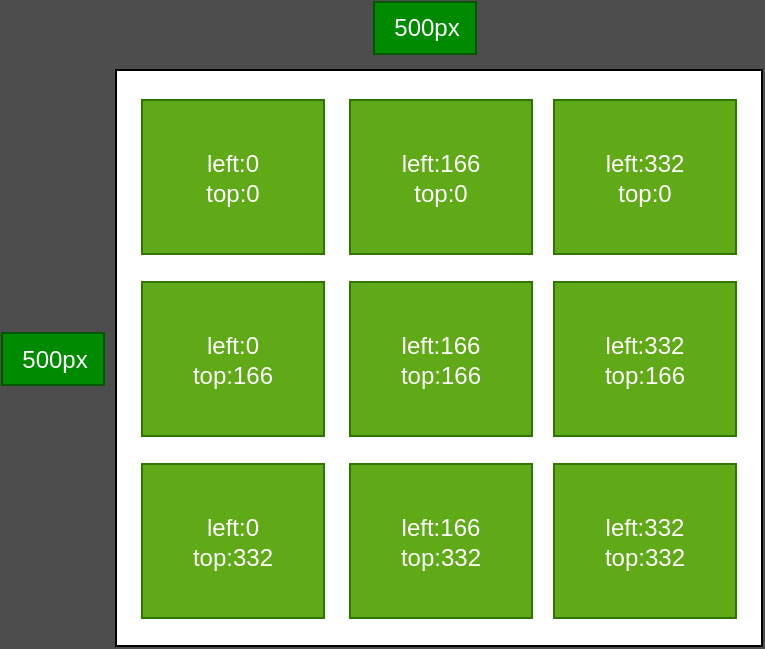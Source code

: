 <mxfile>
    <diagram id="uEGG-mL67KIWTM4sRiss" name="第 1 页">
        <mxGraphModel dx="671" dy="288" grid="0" gridSize="10" guides="1" tooltips="1" connect="1" arrows="1" fold="1" page="1" pageScale="1" pageWidth="827" pageHeight="1169" background="#4D4D4D" math="0" shadow="0">
            <root>
                <mxCell id="0"/>
                <mxCell id="1" parent="0"/>
                <mxCell id="2" value="" style="rounded=0;whiteSpace=wrap;html=1;" vertex="1" parent="1">
                    <mxGeometry x="190" y="140" width="323" height="288" as="geometry"/>
                </mxCell>
                <mxCell id="5" value="left:0&lt;br&gt;top:0" style="rounded=0;whiteSpace=wrap;html=1;fillColor=#60a917;fontColor=#ffffff;strokeColor=#2D7600;" vertex="1" parent="1">
                    <mxGeometry x="203" y="155" width="91" height="77" as="geometry"/>
                </mxCell>
                <mxCell id="6" value="left:0&lt;br&gt;top:166" style="rounded=0;whiteSpace=wrap;html=1;fillColor=#60a917;fontColor=#ffffff;strokeColor=#2D7600;" vertex="1" parent="1">
                    <mxGeometry x="203" y="246" width="91" height="77" as="geometry"/>
                </mxCell>
                <mxCell id="7" value="left:0&lt;br&gt;top:332" style="rounded=0;whiteSpace=wrap;html=1;fillColor=#60a917;fontColor=#ffffff;strokeColor=#2D7600;" vertex="1" parent="1">
                    <mxGeometry x="203" y="337" width="91" height="77" as="geometry"/>
                </mxCell>
                <mxCell id="8" value="left:166&lt;br&gt;top:332" style="rounded=0;whiteSpace=wrap;html=1;fillColor=#60a917;fontColor=#ffffff;strokeColor=#2D7600;" vertex="1" parent="1">
                    <mxGeometry x="307" y="337" width="91" height="77" as="geometry"/>
                </mxCell>
                <mxCell id="9" value="left:166&lt;br&gt;top:166" style="rounded=0;whiteSpace=wrap;html=1;fillColor=#60a917;fontColor=#ffffff;strokeColor=#2D7600;" vertex="1" parent="1">
                    <mxGeometry x="307" y="246" width="91" height="77" as="geometry"/>
                </mxCell>
                <mxCell id="10" value="left:166&lt;br&gt;top:0" style="rounded=0;whiteSpace=wrap;html=1;fillColor=#60a917;fontColor=#ffffff;strokeColor=#2D7600;" vertex="1" parent="1">
                    <mxGeometry x="307" y="155" width="91" height="77" as="geometry"/>
                </mxCell>
                <mxCell id="11" value="left:332&lt;br&gt;top:332" style="rounded=0;whiteSpace=wrap;html=1;fillColor=#60a917;fontColor=#ffffff;strokeColor=#2D7600;" vertex="1" parent="1">
                    <mxGeometry x="409" y="337" width="91" height="77" as="geometry"/>
                </mxCell>
                <mxCell id="12" value="left:332&lt;br&gt;top:166" style="rounded=0;whiteSpace=wrap;html=1;fillColor=#60a917;fontColor=#ffffff;strokeColor=#2D7600;" vertex="1" parent="1">
                    <mxGeometry x="409" y="246" width="91" height="77" as="geometry"/>
                </mxCell>
                <mxCell id="13" value="left:332&lt;br&gt;top:0" style="rounded=0;whiteSpace=wrap;html=1;fillColor=#60a917;fontColor=#ffffff;strokeColor=#2D7600;" vertex="1" parent="1">
                    <mxGeometry x="409" y="155" width="91" height="77" as="geometry"/>
                </mxCell>
                <mxCell id="14" value="500px" style="text;html=1;align=center;verticalAlign=middle;resizable=0;points=[];autosize=1;strokeColor=#005700;fillColor=#008a00;fontColor=#ffffff;" vertex="1" parent="1">
                    <mxGeometry x="319" y="106" width="51" height="26" as="geometry"/>
                </mxCell>
                <mxCell id="15" value="500px" style="text;html=1;align=center;verticalAlign=middle;resizable=0;points=[];autosize=1;strokeColor=#005700;fillColor=#008a00;fontColor=#ffffff;" vertex="1" parent="1">
                    <mxGeometry x="133" y="271.5" width="51" height="26" as="geometry"/>
                </mxCell>
            </root>
        </mxGraphModel>
    </diagram>
</mxfile>
